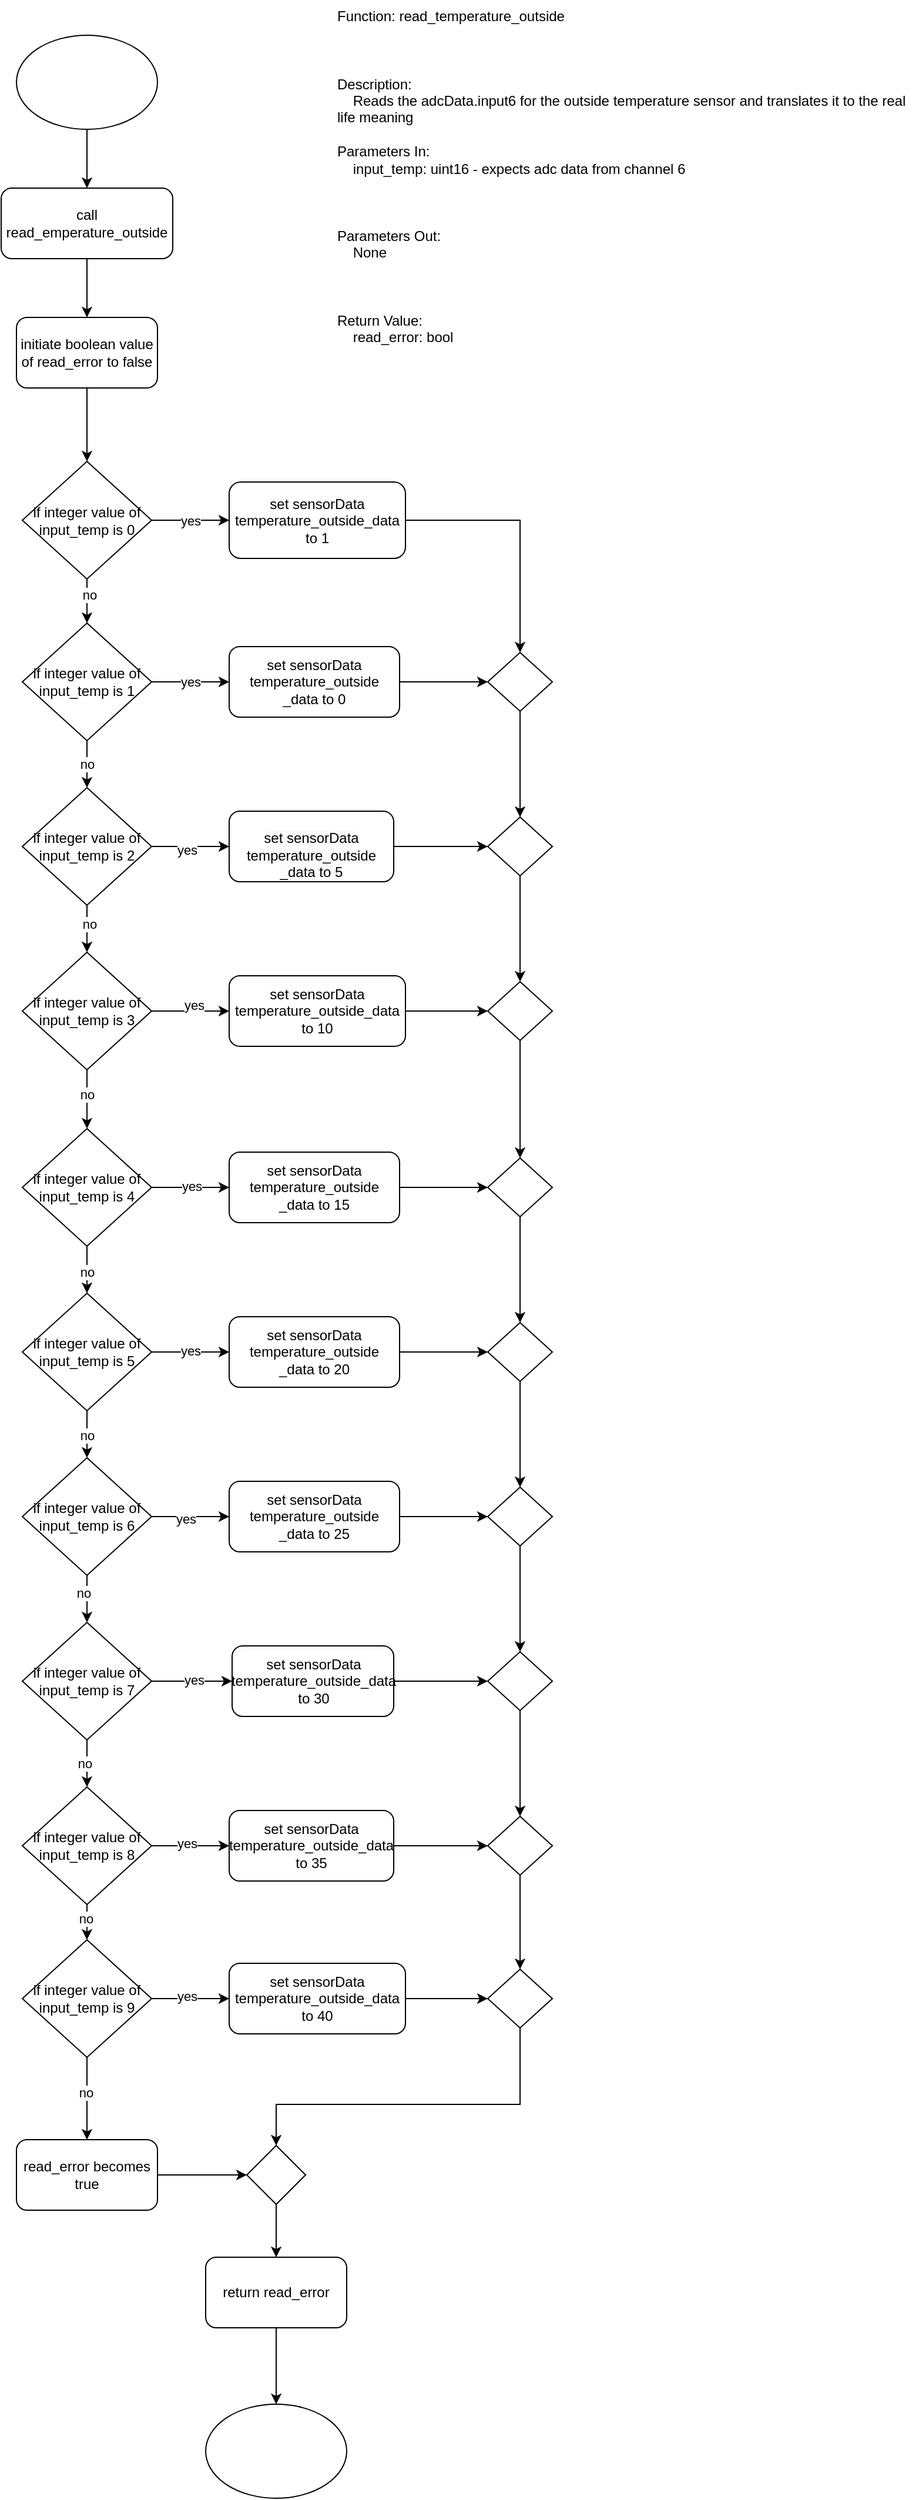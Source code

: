 <mxfile version="21.6.2" type="device">
  <diagram name="Page-1" id="xXizY_qL6olqr4iZgLoP">
    <mxGraphModel dx="1376" dy="768" grid="1" gridSize="10" guides="1" tooltips="1" connect="1" arrows="1" fold="1" page="1" pageScale="1" pageWidth="850" pageHeight="1100" background="#ffffff" math="0" shadow="0">
      <root>
        <mxCell id="0" />
        <mxCell id="1" parent="0" />
        <mxCell id="GldSYUW2b5Szs31Q8srx-1" style="edgeStyle=orthogonalEdgeStyle;rounded=0;orthogonalLoop=1;jettySize=auto;html=1;entryX=0.5;entryY=0;entryDx=0;entryDy=0;" edge="1" parent="1" source="GldSYUW2b5Szs31Q8srx-2" target="GldSYUW2b5Szs31Q8srx-8">
          <mxGeometry relative="1" as="geometry" />
        </mxCell>
        <mxCell id="GldSYUW2b5Szs31Q8srx-2" value="initiate boolean value of read_error to false" style="rounded=1;whiteSpace=wrap;html=1;" vertex="1" parent="1">
          <mxGeometry x="69" y="270" width="120" height="60" as="geometry" />
        </mxCell>
        <mxCell id="GldSYUW2b5Szs31Q8srx-3" style="edgeStyle=orthogonalEdgeStyle;rounded=0;orthogonalLoop=1;jettySize=auto;html=1;entryX=0.5;entryY=0;entryDx=0;entryDy=0;" edge="1" parent="1" source="GldSYUW2b5Szs31Q8srx-4" target="GldSYUW2b5Szs31Q8srx-11">
          <mxGeometry relative="1" as="geometry" />
        </mxCell>
        <mxCell id="GldSYUW2b5Szs31Q8srx-4" value="" style="ellipse;whiteSpace=wrap;html=1;" vertex="1" parent="1">
          <mxGeometry x="69" y="30" width="120" height="80" as="geometry" />
        </mxCell>
        <mxCell id="GldSYUW2b5Szs31Q8srx-5" value="yes" style="edgeStyle=orthogonalEdgeStyle;rounded=0;orthogonalLoop=1;jettySize=auto;html=1;entryX=0;entryY=0.5;entryDx=0;entryDy=0;" edge="1" parent="1" source="GldSYUW2b5Szs31Q8srx-8" target="GldSYUW2b5Szs31Q8srx-15">
          <mxGeometry relative="1" as="geometry" />
        </mxCell>
        <mxCell id="GldSYUW2b5Szs31Q8srx-6" style="edgeStyle=orthogonalEdgeStyle;rounded=0;orthogonalLoop=1;jettySize=auto;html=1;entryX=0.5;entryY=0;entryDx=0;entryDy=0;" edge="1" parent="1" source="GldSYUW2b5Szs31Q8srx-8" target="GldSYUW2b5Szs31Q8srx-19">
          <mxGeometry relative="1" as="geometry" />
        </mxCell>
        <mxCell id="GldSYUW2b5Szs31Q8srx-7" value="no" style="edgeLabel;html=1;align=center;verticalAlign=middle;resizable=0;points=[];" vertex="1" connectable="0" parent="GldSYUW2b5Szs31Q8srx-6">
          <mxGeometry x="-0.373" y="2" relative="1" as="geometry">
            <mxPoint as="offset" />
          </mxGeometry>
        </mxCell>
        <mxCell id="GldSYUW2b5Szs31Q8srx-8" value="if integer value of input_temp is 0" style="rhombus;whiteSpace=wrap;html=1;" vertex="1" parent="1">
          <mxGeometry x="74" y="392.5" width="110" height="100" as="geometry" />
        </mxCell>
        <mxCell id="GldSYUW2b5Szs31Q8srx-9" value="" style="ellipse;whiteSpace=wrap;html=1;" vertex="1" parent="1">
          <mxGeometry x="230" y="2045" width="120" height="80" as="geometry" />
        </mxCell>
        <mxCell id="GldSYUW2b5Szs31Q8srx-10" style="edgeStyle=orthogonalEdgeStyle;rounded=0;orthogonalLoop=1;jettySize=auto;html=1;entryX=0.5;entryY=0;entryDx=0;entryDy=0;" edge="1" parent="1" source="GldSYUW2b5Szs31Q8srx-11" target="GldSYUW2b5Szs31Q8srx-2">
          <mxGeometry relative="1" as="geometry" />
        </mxCell>
        <mxCell id="GldSYUW2b5Szs31Q8srx-11" value="call read_emperature_outside" style="rounded=1;whiteSpace=wrap;html=1;" vertex="1" parent="1">
          <mxGeometry x="56" y="160" width="146" height="60" as="geometry" />
        </mxCell>
        <mxCell id="GldSYUW2b5Szs31Q8srx-12" style="edgeStyle=orthogonalEdgeStyle;rounded=0;orthogonalLoop=1;jettySize=auto;html=1;entryX=0.5;entryY=0;entryDx=0;entryDy=0;" edge="1" parent="1" source="GldSYUW2b5Szs31Q8srx-13" target="GldSYUW2b5Szs31Q8srx-9">
          <mxGeometry relative="1" as="geometry" />
        </mxCell>
        <mxCell id="GldSYUW2b5Szs31Q8srx-13" value="return read_error" style="rounded=1;whiteSpace=wrap;html=1;" vertex="1" parent="1">
          <mxGeometry x="230" y="1920" width="120" height="60" as="geometry" />
        </mxCell>
        <mxCell id="GldSYUW2b5Szs31Q8srx-14" style="edgeStyle=orthogonalEdgeStyle;rounded=0;orthogonalLoop=1;jettySize=auto;html=1;entryX=0.5;entryY=0;entryDx=0;entryDy=0;" edge="1" parent="1" source="GldSYUW2b5Szs31Q8srx-15" target="GldSYUW2b5Szs31Q8srx-99">
          <mxGeometry relative="1" as="geometry" />
        </mxCell>
        <mxCell id="GldSYUW2b5Szs31Q8srx-15" value="set sensorData temperature_outside_data to 1" style="rounded=1;whiteSpace=wrap;html=1;" vertex="1" parent="1">
          <mxGeometry x="250" y="410" width="150" height="65" as="geometry" />
        </mxCell>
        <mxCell id="GldSYUW2b5Szs31Q8srx-16" value="yes" style="edgeStyle=orthogonalEdgeStyle;rounded=0;orthogonalLoop=1;jettySize=auto;html=1;entryX=0;entryY=0.5;entryDx=0;entryDy=0;" edge="1" parent="1" source="GldSYUW2b5Szs31Q8srx-19" target="GldSYUW2b5Szs31Q8srx-71">
          <mxGeometry relative="1" as="geometry" />
        </mxCell>
        <mxCell id="GldSYUW2b5Szs31Q8srx-17" style="edgeStyle=orthogonalEdgeStyle;rounded=0;orthogonalLoop=1;jettySize=auto;html=1;" edge="1" parent="1" source="GldSYUW2b5Szs31Q8srx-19" target="GldSYUW2b5Szs31Q8srx-24">
          <mxGeometry relative="1" as="geometry" />
        </mxCell>
        <mxCell id="GldSYUW2b5Szs31Q8srx-18" value="no" style="edgeLabel;html=1;align=center;verticalAlign=middle;resizable=0;points=[];" vertex="1" connectable="0" parent="GldSYUW2b5Szs31Q8srx-17">
          <mxGeometry x="0.001" relative="1" as="geometry">
            <mxPoint as="offset" />
          </mxGeometry>
        </mxCell>
        <mxCell id="GldSYUW2b5Szs31Q8srx-19" value="if integer value of input_temp is 1" style="rhombus;whiteSpace=wrap;html=1;" vertex="1" parent="1">
          <mxGeometry x="74" y="530" width="110" height="100" as="geometry" />
        </mxCell>
        <mxCell id="GldSYUW2b5Szs31Q8srx-20" style="edgeStyle=orthogonalEdgeStyle;rounded=0;orthogonalLoop=1;jettySize=auto;html=1;entryX=0;entryY=0.5;entryDx=0;entryDy=0;" edge="1" parent="1" source="GldSYUW2b5Szs31Q8srx-24" target="GldSYUW2b5Szs31Q8srx-69">
          <mxGeometry relative="1" as="geometry" />
        </mxCell>
        <mxCell id="GldSYUW2b5Szs31Q8srx-21" value="yes" style="edgeLabel;html=1;align=center;verticalAlign=middle;resizable=0;points=[];" vertex="1" connectable="0" parent="GldSYUW2b5Szs31Q8srx-20">
          <mxGeometry x="-0.089" y="-3" relative="1" as="geometry">
            <mxPoint as="offset" />
          </mxGeometry>
        </mxCell>
        <mxCell id="GldSYUW2b5Szs31Q8srx-22" style="edgeStyle=orthogonalEdgeStyle;rounded=0;orthogonalLoop=1;jettySize=auto;html=1;entryX=0.5;entryY=0;entryDx=0;entryDy=0;" edge="1" parent="1" source="GldSYUW2b5Szs31Q8srx-24" target="GldSYUW2b5Szs31Q8srx-29">
          <mxGeometry relative="1" as="geometry" />
        </mxCell>
        <mxCell id="GldSYUW2b5Szs31Q8srx-23" value="no" style="edgeLabel;html=1;align=center;verticalAlign=middle;resizable=0;points=[];" vertex="1" connectable="0" parent="GldSYUW2b5Szs31Q8srx-22">
          <mxGeometry x="-0.224" y="2" relative="1" as="geometry">
            <mxPoint as="offset" />
          </mxGeometry>
        </mxCell>
        <mxCell id="GldSYUW2b5Szs31Q8srx-24" value="if integer value of input_temp is 2" style="rhombus;whiteSpace=wrap;html=1;" vertex="1" parent="1">
          <mxGeometry x="74" y="670" width="110" height="100" as="geometry" />
        </mxCell>
        <mxCell id="GldSYUW2b5Szs31Q8srx-25" style="edgeStyle=orthogonalEdgeStyle;rounded=0;orthogonalLoop=1;jettySize=auto;html=1;entryX=0;entryY=0.5;entryDx=0;entryDy=0;" edge="1" parent="1" source="GldSYUW2b5Szs31Q8srx-29" target="GldSYUW2b5Szs31Q8srx-67">
          <mxGeometry relative="1" as="geometry" />
        </mxCell>
        <mxCell id="GldSYUW2b5Szs31Q8srx-26" value="yes" style="edgeLabel;html=1;align=center;verticalAlign=middle;resizable=0;points=[];" vertex="1" connectable="0" parent="GldSYUW2b5Szs31Q8srx-25">
          <mxGeometry x="0.069" y="5" relative="1" as="geometry">
            <mxPoint as="offset" />
          </mxGeometry>
        </mxCell>
        <mxCell id="GldSYUW2b5Szs31Q8srx-27" style="edgeStyle=orthogonalEdgeStyle;rounded=0;orthogonalLoop=1;jettySize=auto;html=1;entryX=0.5;entryY=0;entryDx=0;entryDy=0;" edge="1" parent="1" source="GldSYUW2b5Szs31Q8srx-29" target="GldSYUW2b5Szs31Q8srx-34">
          <mxGeometry relative="1" as="geometry" />
        </mxCell>
        <mxCell id="GldSYUW2b5Szs31Q8srx-28" value="no" style="edgeLabel;html=1;align=center;verticalAlign=middle;resizable=0;points=[];" vertex="1" connectable="0" parent="GldSYUW2b5Szs31Q8srx-27">
          <mxGeometry x="-0.18" relative="1" as="geometry">
            <mxPoint as="offset" />
          </mxGeometry>
        </mxCell>
        <mxCell id="GldSYUW2b5Szs31Q8srx-29" value="if integer value of input_temp is 3" style="rhombus;whiteSpace=wrap;html=1;" vertex="1" parent="1">
          <mxGeometry x="74" y="810" width="110" height="100" as="geometry" />
        </mxCell>
        <mxCell id="GldSYUW2b5Szs31Q8srx-30" style="edgeStyle=orthogonalEdgeStyle;rounded=0;orthogonalLoop=1;jettySize=auto;html=1;entryX=0;entryY=0.5;entryDx=0;entryDy=0;" edge="1" parent="1" source="GldSYUW2b5Szs31Q8srx-34" target="GldSYUW2b5Szs31Q8srx-65">
          <mxGeometry relative="1" as="geometry" />
        </mxCell>
        <mxCell id="GldSYUW2b5Szs31Q8srx-31" value="yes" style="edgeLabel;html=1;align=center;verticalAlign=middle;resizable=0;points=[];" vertex="1" connectable="0" parent="GldSYUW2b5Szs31Q8srx-30">
          <mxGeometry x="0.017" y="1" relative="1" as="geometry">
            <mxPoint as="offset" />
          </mxGeometry>
        </mxCell>
        <mxCell id="GldSYUW2b5Szs31Q8srx-32" style="edgeStyle=orthogonalEdgeStyle;rounded=0;orthogonalLoop=1;jettySize=auto;html=1;entryX=0.5;entryY=0;entryDx=0;entryDy=0;" edge="1" parent="1" source="GldSYUW2b5Szs31Q8srx-34" target="GldSYUW2b5Szs31Q8srx-39">
          <mxGeometry relative="1" as="geometry" />
        </mxCell>
        <mxCell id="GldSYUW2b5Szs31Q8srx-33" value="no" style="edgeLabel;html=1;align=center;verticalAlign=middle;resizable=0;points=[];" vertex="1" connectable="0" parent="GldSYUW2b5Szs31Q8srx-32">
          <mxGeometry x="0.082" relative="1" as="geometry">
            <mxPoint as="offset" />
          </mxGeometry>
        </mxCell>
        <mxCell id="GldSYUW2b5Szs31Q8srx-34" value="if integer value of input_temp is 4" style="rhombus;whiteSpace=wrap;html=1;" vertex="1" parent="1">
          <mxGeometry x="74" y="960" width="110" height="100" as="geometry" />
        </mxCell>
        <mxCell id="GldSYUW2b5Szs31Q8srx-35" style="edgeStyle=orthogonalEdgeStyle;rounded=0;orthogonalLoop=1;jettySize=auto;html=1;entryX=0;entryY=0.5;entryDx=0;entryDy=0;" edge="1" parent="1" source="GldSYUW2b5Szs31Q8srx-39" target="GldSYUW2b5Szs31Q8srx-73">
          <mxGeometry relative="1" as="geometry" />
        </mxCell>
        <mxCell id="GldSYUW2b5Szs31Q8srx-36" value="yes" style="edgeLabel;html=1;align=center;verticalAlign=middle;resizable=0;points=[];" vertex="1" connectable="0" parent="GldSYUW2b5Szs31Q8srx-35">
          <mxGeometry x="-0.01" y="1" relative="1" as="geometry">
            <mxPoint as="offset" />
          </mxGeometry>
        </mxCell>
        <mxCell id="GldSYUW2b5Szs31Q8srx-37" style="edgeStyle=orthogonalEdgeStyle;rounded=0;orthogonalLoop=1;jettySize=auto;html=1;entryX=0.5;entryY=0;entryDx=0;entryDy=0;" edge="1" parent="1" source="GldSYUW2b5Szs31Q8srx-39" target="GldSYUW2b5Szs31Q8srx-44">
          <mxGeometry relative="1" as="geometry" />
        </mxCell>
        <mxCell id="GldSYUW2b5Szs31Q8srx-38" value="no" style="edgeLabel;html=1;align=center;verticalAlign=middle;resizable=0;points=[];" vertex="1" connectable="0" parent="GldSYUW2b5Szs31Q8srx-37">
          <mxGeometry x="0.031" relative="1" as="geometry">
            <mxPoint as="offset" />
          </mxGeometry>
        </mxCell>
        <mxCell id="GldSYUW2b5Szs31Q8srx-39" value="if integer value of input_temp is 5" style="rhombus;whiteSpace=wrap;html=1;" vertex="1" parent="1">
          <mxGeometry x="74" y="1100" width="110" height="100" as="geometry" />
        </mxCell>
        <mxCell id="GldSYUW2b5Szs31Q8srx-40" style="edgeStyle=orthogonalEdgeStyle;rounded=0;orthogonalLoop=1;jettySize=auto;html=1;exitX=1;exitY=0.5;exitDx=0;exitDy=0;entryX=0;entryY=0.5;entryDx=0;entryDy=0;" edge="1" parent="1" source="GldSYUW2b5Szs31Q8srx-44" target="GldSYUW2b5Szs31Q8srx-75">
          <mxGeometry relative="1" as="geometry" />
        </mxCell>
        <mxCell id="GldSYUW2b5Szs31Q8srx-41" value="yes" style="edgeLabel;html=1;align=center;verticalAlign=middle;resizable=0;points=[];" vertex="1" connectable="0" parent="GldSYUW2b5Szs31Q8srx-40">
          <mxGeometry x="-0.115" y="-2" relative="1" as="geometry">
            <mxPoint as="offset" />
          </mxGeometry>
        </mxCell>
        <mxCell id="GldSYUW2b5Szs31Q8srx-42" style="edgeStyle=orthogonalEdgeStyle;rounded=0;orthogonalLoop=1;jettySize=auto;html=1;entryX=0.5;entryY=0;entryDx=0;entryDy=0;" edge="1" parent="1" source="GldSYUW2b5Szs31Q8srx-44" target="GldSYUW2b5Szs31Q8srx-49">
          <mxGeometry relative="1" as="geometry" />
        </mxCell>
        <mxCell id="GldSYUW2b5Szs31Q8srx-43" value="no" style="edgeLabel;html=1;align=center;verticalAlign=middle;resizable=0;points=[];" vertex="1" connectable="0" parent="GldSYUW2b5Szs31Q8srx-42">
          <mxGeometry x="-0.238" y="-3" relative="1" as="geometry">
            <mxPoint as="offset" />
          </mxGeometry>
        </mxCell>
        <mxCell id="GldSYUW2b5Szs31Q8srx-44" value="if integer value of input_temp is 6" style="rhombus;whiteSpace=wrap;html=1;" vertex="1" parent="1">
          <mxGeometry x="74" y="1240" width="110" height="100" as="geometry" />
        </mxCell>
        <mxCell id="GldSYUW2b5Szs31Q8srx-45" style="edgeStyle=orthogonalEdgeStyle;rounded=0;orthogonalLoop=1;jettySize=auto;html=1;entryX=0;entryY=0.5;entryDx=0;entryDy=0;" edge="1" parent="1" source="GldSYUW2b5Szs31Q8srx-49" target="GldSYUW2b5Szs31Q8srx-77">
          <mxGeometry relative="1" as="geometry" />
        </mxCell>
        <mxCell id="GldSYUW2b5Szs31Q8srx-46" value="yes" style="edgeLabel;html=1;align=center;verticalAlign=middle;resizable=0;points=[];" vertex="1" connectable="0" parent="GldSYUW2b5Szs31Q8srx-45">
          <mxGeometry x="0.056" y="1" relative="1" as="geometry">
            <mxPoint as="offset" />
          </mxGeometry>
        </mxCell>
        <mxCell id="GldSYUW2b5Szs31Q8srx-47" style="edgeStyle=orthogonalEdgeStyle;rounded=0;orthogonalLoop=1;jettySize=auto;html=1;entryX=0.5;entryY=0;entryDx=0;entryDy=0;" edge="1" parent="1" source="GldSYUW2b5Szs31Q8srx-49" target="GldSYUW2b5Szs31Q8srx-54">
          <mxGeometry relative="1" as="geometry" />
        </mxCell>
        <mxCell id="GldSYUW2b5Szs31Q8srx-48" value="no" style="edgeLabel;html=1;align=center;verticalAlign=middle;resizable=0;points=[];" vertex="1" connectable="0" parent="GldSYUW2b5Szs31Q8srx-47">
          <mxGeometry x="0.011" y="-2" relative="1" as="geometry">
            <mxPoint as="offset" />
          </mxGeometry>
        </mxCell>
        <mxCell id="GldSYUW2b5Szs31Q8srx-49" value="if integer value of input_temp is 7" style="rhombus;whiteSpace=wrap;html=1;" vertex="1" parent="1">
          <mxGeometry x="74" y="1380" width="110" height="100" as="geometry" />
        </mxCell>
        <mxCell id="GldSYUW2b5Szs31Q8srx-50" style="edgeStyle=orthogonalEdgeStyle;rounded=0;orthogonalLoop=1;jettySize=auto;html=1;entryX=0;entryY=0.5;entryDx=0;entryDy=0;" edge="1" parent="1" source="GldSYUW2b5Szs31Q8srx-54" target="GldSYUW2b5Szs31Q8srx-79">
          <mxGeometry relative="1" as="geometry" />
        </mxCell>
        <mxCell id="GldSYUW2b5Szs31Q8srx-51" value="yes" style="edgeLabel;html=1;align=center;verticalAlign=middle;resizable=0;points=[];" vertex="1" connectable="0" parent="GldSYUW2b5Szs31Q8srx-50">
          <mxGeometry x="-0.089" y="2" relative="1" as="geometry">
            <mxPoint as="offset" />
          </mxGeometry>
        </mxCell>
        <mxCell id="GldSYUW2b5Szs31Q8srx-52" style="edgeStyle=orthogonalEdgeStyle;rounded=0;orthogonalLoop=1;jettySize=auto;html=1;entryX=0.5;entryY=0;entryDx=0;entryDy=0;" edge="1" parent="1" source="GldSYUW2b5Szs31Q8srx-54" target="GldSYUW2b5Szs31Q8srx-59">
          <mxGeometry relative="1" as="geometry" />
        </mxCell>
        <mxCell id="GldSYUW2b5Szs31Q8srx-53" value="no" style="edgeLabel;html=1;align=center;verticalAlign=middle;resizable=0;points=[];" vertex="1" connectable="0" parent="GldSYUW2b5Szs31Q8srx-52">
          <mxGeometry x="0.279" y="-1" relative="1" as="geometry">
            <mxPoint as="offset" />
          </mxGeometry>
        </mxCell>
        <mxCell id="GldSYUW2b5Szs31Q8srx-54" value="if integer value of input_temp is 8" style="rhombus;whiteSpace=wrap;html=1;" vertex="1" parent="1">
          <mxGeometry x="74" y="1520" width="110" height="100" as="geometry" />
        </mxCell>
        <mxCell id="GldSYUW2b5Szs31Q8srx-55" style="edgeStyle=orthogonalEdgeStyle;rounded=0;orthogonalLoop=1;jettySize=auto;html=1;entryX=0;entryY=0.5;entryDx=0;entryDy=0;" edge="1" parent="1" source="GldSYUW2b5Szs31Q8srx-59" target="GldSYUW2b5Szs31Q8srx-81">
          <mxGeometry relative="1" as="geometry" />
        </mxCell>
        <mxCell id="GldSYUW2b5Szs31Q8srx-56" value="yes" style="edgeLabel;html=1;align=center;verticalAlign=middle;resizable=0;points=[];" vertex="1" connectable="0" parent="GldSYUW2b5Szs31Q8srx-55">
          <mxGeometry x="-0.089" y="2" relative="1" as="geometry">
            <mxPoint as="offset" />
          </mxGeometry>
        </mxCell>
        <mxCell id="GldSYUW2b5Szs31Q8srx-57" style="edgeStyle=orthogonalEdgeStyle;rounded=0;orthogonalLoop=1;jettySize=auto;html=1;entryX=0.5;entryY=0;entryDx=0;entryDy=0;" edge="1" parent="1" source="GldSYUW2b5Szs31Q8srx-59" target="GldSYUW2b5Szs31Q8srx-61">
          <mxGeometry relative="1" as="geometry" />
        </mxCell>
        <mxCell id="GldSYUW2b5Szs31Q8srx-58" value="no" style="edgeLabel;html=1;align=center;verticalAlign=middle;resizable=0;points=[];" vertex="1" connectable="0" parent="GldSYUW2b5Szs31Q8srx-57">
          <mxGeometry x="-0.14" y="-1" relative="1" as="geometry">
            <mxPoint as="offset" />
          </mxGeometry>
        </mxCell>
        <mxCell id="GldSYUW2b5Szs31Q8srx-59" value="if integer value of input_temp is 9" style="rhombus;whiteSpace=wrap;html=1;" vertex="1" parent="1">
          <mxGeometry x="74" y="1650" width="110" height="100" as="geometry" />
        </mxCell>
        <mxCell id="GldSYUW2b5Szs31Q8srx-60" style="edgeStyle=orthogonalEdgeStyle;rounded=0;orthogonalLoop=1;jettySize=auto;html=1;" edge="1" parent="1" source="GldSYUW2b5Szs31Q8srx-61" target="GldSYUW2b5Szs31Q8srx-63">
          <mxGeometry relative="1" as="geometry">
            <mxPoint x="1563.5" y="525" as="targetPoint" />
          </mxGeometry>
        </mxCell>
        <mxCell id="GldSYUW2b5Szs31Q8srx-61" value="read_error becomes true" style="rounded=1;whiteSpace=wrap;html=1;" vertex="1" parent="1">
          <mxGeometry x="69.0" y="1820" width="120" height="60" as="geometry" />
        </mxCell>
        <mxCell id="GldSYUW2b5Szs31Q8srx-62" style="edgeStyle=orthogonalEdgeStyle;rounded=0;orthogonalLoop=1;jettySize=auto;html=1;entryX=0.5;entryY=0;entryDx=0;entryDy=0;" edge="1" parent="1" source="GldSYUW2b5Szs31Q8srx-63" target="GldSYUW2b5Szs31Q8srx-13">
          <mxGeometry relative="1" as="geometry" />
        </mxCell>
        <mxCell id="GldSYUW2b5Szs31Q8srx-63" value="" style="rhombus;whiteSpace=wrap;html=1;" vertex="1" parent="1">
          <mxGeometry x="265" y="1825" width="50" height="50" as="geometry" />
        </mxCell>
        <mxCell id="GldSYUW2b5Szs31Q8srx-64" style="edgeStyle=orthogonalEdgeStyle;rounded=0;orthogonalLoop=1;jettySize=auto;html=1;entryX=0;entryY=0.5;entryDx=0;entryDy=0;" edge="1" parent="1" source="GldSYUW2b5Szs31Q8srx-65" target="GldSYUW2b5Szs31Q8srx-93">
          <mxGeometry relative="1" as="geometry" />
        </mxCell>
        <mxCell id="GldSYUW2b5Szs31Q8srx-65" value="set sensorData temperature_outside&lt;br&gt;_data to 15" style="rounded=1;whiteSpace=wrap;html=1;" vertex="1" parent="1">
          <mxGeometry x="250" y="980" width="145" height="60" as="geometry" />
        </mxCell>
        <mxCell id="GldSYUW2b5Szs31Q8srx-66" style="edgeStyle=orthogonalEdgeStyle;rounded=0;orthogonalLoop=1;jettySize=auto;html=1;entryX=0;entryY=0.5;entryDx=0;entryDy=0;" edge="1" parent="1" source="GldSYUW2b5Szs31Q8srx-67" target="GldSYUW2b5Szs31Q8srx-95">
          <mxGeometry relative="1" as="geometry" />
        </mxCell>
        <mxCell id="GldSYUW2b5Szs31Q8srx-67" value="set sensorData temperature_outside_data to 10" style="rounded=1;whiteSpace=wrap;html=1;" vertex="1" parent="1">
          <mxGeometry x="250" y="830" width="150" height="60" as="geometry" />
        </mxCell>
        <mxCell id="GldSYUW2b5Szs31Q8srx-68" style="edgeStyle=orthogonalEdgeStyle;rounded=0;orthogonalLoop=1;jettySize=auto;html=1;entryX=0;entryY=0.5;entryDx=0;entryDy=0;" edge="1" parent="1" source="GldSYUW2b5Szs31Q8srx-69" target="GldSYUW2b5Szs31Q8srx-97">
          <mxGeometry relative="1" as="geometry" />
        </mxCell>
        <mxCell id="GldSYUW2b5Szs31Q8srx-69" value="&lt;br&gt;&lt;span style=&quot;color: rgb(0, 0, 0); font-family: Helvetica; font-size: 12px; font-style: normal; font-variant-ligatures: normal; font-variant-caps: normal; font-weight: 400; letter-spacing: normal; orphans: 2; text-align: center; text-indent: 0px; text-transform: none; widows: 2; word-spacing: 0px; -webkit-text-stroke-width: 0px; background-color: rgb(251, 251, 251); text-decoration-thickness: initial; text-decoration-style: initial; text-decoration-color: initial; float: none; display: inline !important;&quot;&gt;set sensorData temperature_outside&lt;br&gt;_data to 5&lt;/span&gt;" style="rounded=1;whiteSpace=wrap;html=1;" vertex="1" parent="1">
          <mxGeometry x="250" y="690" width="140" height="60" as="geometry" />
        </mxCell>
        <mxCell id="GldSYUW2b5Szs31Q8srx-70" style="edgeStyle=orthogonalEdgeStyle;rounded=0;orthogonalLoop=1;jettySize=auto;html=1;entryX=0;entryY=0.5;entryDx=0;entryDy=0;" edge="1" parent="1" source="GldSYUW2b5Szs31Q8srx-71" target="GldSYUW2b5Szs31Q8srx-99">
          <mxGeometry relative="1" as="geometry" />
        </mxCell>
        <mxCell id="GldSYUW2b5Szs31Q8srx-71" value="set sensorData temperature_outside&lt;br&gt;_data to 0" style="rounded=1;whiteSpace=wrap;html=1;" vertex="1" parent="1">
          <mxGeometry x="250" y="550" width="145" height="60" as="geometry" />
        </mxCell>
        <mxCell id="GldSYUW2b5Szs31Q8srx-72" style="edgeStyle=orthogonalEdgeStyle;rounded=0;orthogonalLoop=1;jettySize=auto;html=1;entryX=0;entryY=0.5;entryDx=0;entryDy=0;" edge="1" parent="1" source="GldSYUW2b5Szs31Q8srx-73" target="GldSYUW2b5Szs31Q8srx-91">
          <mxGeometry relative="1" as="geometry" />
        </mxCell>
        <mxCell id="GldSYUW2b5Szs31Q8srx-73" value="set sensorData temperature_outside&lt;br&gt;_data to 20" style="rounded=1;whiteSpace=wrap;html=1;" vertex="1" parent="1">
          <mxGeometry x="250" y="1120" width="145" height="60" as="geometry" />
        </mxCell>
        <mxCell id="GldSYUW2b5Szs31Q8srx-74" style="edgeStyle=orthogonalEdgeStyle;rounded=0;orthogonalLoop=1;jettySize=auto;html=1;entryX=0;entryY=0.5;entryDx=0;entryDy=0;" edge="1" parent="1" source="GldSYUW2b5Szs31Q8srx-75" target="GldSYUW2b5Szs31Q8srx-89">
          <mxGeometry relative="1" as="geometry" />
        </mxCell>
        <mxCell id="GldSYUW2b5Szs31Q8srx-75" value="set sensorData temperature_outside&lt;br&gt;_data to 25" style="rounded=1;whiteSpace=wrap;html=1;" vertex="1" parent="1">
          <mxGeometry x="250" y="1260" width="145" height="60" as="geometry" />
        </mxCell>
        <mxCell id="GldSYUW2b5Szs31Q8srx-76" style="edgeStyle=orthogonalEdgeStyle;rounded=0;orthogonalLoop=1;jettySize=auto;html=1;entryX=0;entryY=0.5;entryDx=0;entryDy=0;" edge="1" parent="1" source="GldSYUW2b5Szs31Q8srx-77" target="GldSYUW2b5Szs31Q8srx-87">
          <mxGeometry relative="1" as="geometry" />
        </mxCell>
        <mxCell id="GldSYUW2b5Szs31Q8srx-77" value="set sensorData temperature_outside_data to 30" style="rounded=1;whiteSpace=wrap;html=1;" vertex="1" parent="1">
          <mxGeometry x="252.5" y="1400" width="137.5" height="60" as="geometry" />
        </mxCell>
        <mxCell id="GldSYUW2b5Szs31Q8srx-78" style="edgeStyle=orthogonalEdgeStyle;rounded=0;orthogonalLoop=1;jettySize=auto;html=1;entryX=0;entryY=0.5;entryDx=0;entryDy=0;" edge="1" parent="1" source="GldSYUW2b5Szs31Q8srx-79" target="GldSYUW2b5Szs31Q8srx-85">
          <mxGeometry relative="1" as="geometry" />
        </mxCell>
        <mxCell id="GldSYUW2b5Szs31Q8srx-79" value="set sensorData temperature_outside_data to 35" style="rounded=1;whiteSpace=wrap;html=1;" vertex="1" parent="1">
          <mxGeometry x="250" y="1540" width="140" height="60" as="geometry" />
        </mxCell>
        <mxCell id="GldSYUW2b5Szs31Q8srx-80" style="edgeStyle=orthogonalEdgeStyle;rounded=0;orthogonalLoop=1;jettySize=auto;html=1;entryX=0;entryY=0.5;entryDx=0;entryDy=0;" edge="1" parent="1" source="GldSYUW2b5Szs31Q8srx-81" target="GldSYUW2b5Szs31Q8srx-83">
          <mxGeometry relative="1" as="geometry" />
        </mxCell>
        <mxCell id="GldSYUW2b5Szs31Q8srx-81" value="set sensorData temperature_outside_data to 40" style="rounded=1;whiteSpace=wrap;html=1;" vertex="1" parent="1">
          <mxGeometry x="250" y="1670" width="150" height="60" as="geometry" />
        </mxCell>
        <mxCell id="GldSYUW2b5Szs31Q8srx-82" style="edgeStyle=orthogonalEdgeStyle;rounded=0;orthogonalLoop=1;jettySize=auto;html=1;" edge="1" parent="1" source="GldSYUW2b5Szs31Q8srx-83" target="GldSYUW2b5Szs31Q8srx-63">
          <mxGeometry relative="1" as="geometry">
            <Array as="points">
              <mxPoint x="498" y="1790" />
              <mxPoint x="290" y="1790" />
            </Array>
          </mxGeometry>
        </mxCell>
        <mxCell id="GldSYUW2b5Szs31Q8srx-83" value="" style="rhombus;whiteSpace=wrap;html=1;" vertex="1" parent="1">
          <mxGeometry x="470" y="1675" width="55" height="50" as="geometry" />
        </mxCell>
        <mxCell id="GldSYUW2b5Szs31Q8srx-84" style="edgeStyle=orthogonalEdgeStyle;rounded=0;orthogonalLoop=1;jettySize=auto;html=1;entryX=0.5;entryY=0;entryDx=0;entryDy=0;" edge="1" parent="1" source="GldSYUW2b5Szs31Q8srx-85" target="GldSYUW2b5Szs31Q8srx-83">
          <mxGeometry relative="1" as="geometry" />
        </mxCell>
        <mxCell id="GldSYUW2b5Szs31Q8srx-85" value="" style="rhombus;whiteSpace=wrap;html=1;" vertex="1" parent="1">
          <mxGeometry x="470" y="1545" width="55" height="50" as="geometry" />
        </mxCell>
        <mxCell id="GldSYUW2b5Szs31Q8srx-86" style="edgeStyle=orthogonalEdgeStyle;rounded=0;orthogonalLoop=1;jettySize=auto;html=1;entryX=0.5;entryY=0;entryDx=0;entryDy=0;" edge="1" parent="1" source="GldSYUW2b5Szs31Q8srx-87" target="GldSYUW2b5Szs31Q8srx-85">
          <mxGeometry relative="1" as="geometry" />
        </mxCell>
        <mxCell id="GldSYUW2b5Szs31Q8srx-87" value="" style="rhombus;whiteSpace=wrap;html=1;" vertex="1" parent="1">
          <mxGeometry x="470" y="1405" width="55" height="50" as="geometry" />
        </mxCell>
        <mxCell id="GldSYUW2b5Szs31Q8srx-88" style="edgeStyle=orthogonalEdgeStyle;rounded=0;orthogonalLoop=1;jettySize=auto;html=1;entryX=0.5;entryY=0;entryDx=0;entryDy=0;" edge="1" parent="1" source="GldSYUW2b5Szs31Q8srx-89" target="GldSYUW2b5Szs31Q8srx-87">
          <mxGeometry relative="1" as="geometry" />
        </mxCell>
        <mxCell id="GldSYUW2b5Szs31Q8srx-89" value="" style="rhombus;whiteSpace=wrap;html=1;" vertex="1" parent="1">
          <mxGeometry x="470" y="1265" width="55" height="50" as="geometry" />
        </mxCell>
        <mxCell id="GldSYUW2b5Szs31Q8srx-90" style="edgeStyle=orthogonalEdgeStyle;rounded=0;orthogonalLoop=1;jettySize=auto;html=1;entryX=0.5;entryY=0;entryDx=0;entryDy=0;" edge="1" parent="1" source="GldSYUW2b5Szs31Q8srx-91" target="GldSYUW2b5Szs31Q8srx-89">
          <mxGeometry relative="1" as="geometry" />
        </mxCell>
        <mxCell id="GldSYUW2b5Szs31Q8srx-91" value="" style="rhombus;whiteSpace=wrap;html=1;" vertex="1" parent="1">
          <mxGeometry x="470" y="1125" width="55" height="50" as="geometry" />
        </mxCell>
        <mxCell id="GldSYUW2b5Szs31Q8srx-92" style="edgeStyle=orthogonalEdgeStyle;rounded=0;orthogonalLoop=1;jettySize=auto;html=1;entryX=0.5;entryY=0;entryDx=0;entryDy=0;" edge="1" parent="1" source="GldSYUW2b5Szs31Q8srx-93" target="GldSYUW2b5Szs31Q8srx-91">
          <mxGeometry relative="1" as="geometry" />
        </mxCell>
        <mxCell id="GldSYUW2b5Szs31Q8srx-93" value="" style="rhombus;whiteSpace=wrap;html=1;" vertex="1" parent="1">
          <mxGeometry x="470" y="985" width="55" height="50" as="geometry" />
        </mxCell>
        <mxCell id="GldSYUW2b5Szs31Q8srx-94" style="edgeStyle=orthogonalEdgeStyle;rounded=0;orthogonalLoop=1;jettySize=auto;html=1;entryX=0.5;entryY=0;entryDx=0;entryDy=0;" edge="1" parent="1" source="GldSYUW2b5Szs31Q8srx-95" target="GldSYUW2b5Szs31Q8srx-93">
          <mxGeometry relative="1" as="geometry" />
        </mxCell>
        <mxCell id="GldSYUW2b5Szs31Q8srx-95" value="" style="rhombus;whiteSpace=wrap;html=1;" vertex="1" parent="1">
          <mxGeometry x="470" y="835" width="55" height="50" as="geometry" />
        </mxCell>
        <mxCell id="GldSYUW2b5Szs31Q8srx-96" style="edgeStyle=orthogonalEdgeStyle;rounded=0;orthogonalLoop=1;jettySize=auto;html=1;entryX=0.5;entryY=0;entryDx=0;entryDy=0;" edge="1" parent="1" source="GldSYUW2b5Szs31Q8srx-97" target="GldSYUW2b5Szs31Q8srx-95">
          <mxGeometry relative="1" as="geometry" />
        </mxCell>
        <mxCell id="GldSYUW2b5Szs31Q8srx-97" value="" style="rhombus;whiteSpace=wrap;html=1;" vertex="1" parent="1">
          <mxGeometry x="470" y="695" width="55" height="50" as="geometry" />
        </mxCell>
        <mxCell id="GldSYUW2b5Szs31Q8srx-98" style="edgeStyle=orthogonalEdgeStyle;rounded=0;orthogonalLoop=1;jettySize=auto;html=1;entryX=0.5;entryY=0;entryDx=0;entryDy=0;" edge="1" parent="1" source="GldSYUW2b5Szs31Q8srx-99" target="GldSYUW2b5Szs31Q8srx-97">
          <mxGeometry relative="1" as="geometry" />
        </mxCell>
        <mxCell id="GldSYUW2b5Szs31Q8srx-99" value="" style="rhombus;whiteSpace=wrap;html=1;" vertex="1" parent="1">
          <mxGeometry x="470" y="555" width="55" height="50" as="geometry" />
        </mxCell>
        <mxCell id="GldSYUW2b5Szs31Q8srx-100" value="Function: read_temperature_outside&#xa;&#xa;&#xa;&#xa;Description:&#xa;    Reads the adcData.input6 for the outside temperature sensor and translates it to the real life meaning&#xa;&#xa;Parameters In:&#xa;    input_temp: uint16 - expects adc data from channel 6&#xa;&#xa;&#xa;&#xa;Parameters Out:&#xa;    None&#xa;&#xa;&#xa;&#xa;Return Value:&#xa;    read_error: bool" style="text;whiteSpace=wrap;" vertex="1" parent="1">
          <mxGeometry x="340" width="490" height="340" as="geometry" />
        </mxCell>
      </root>
    </mxGraphModel>
  </diagram>
</mxfile>
